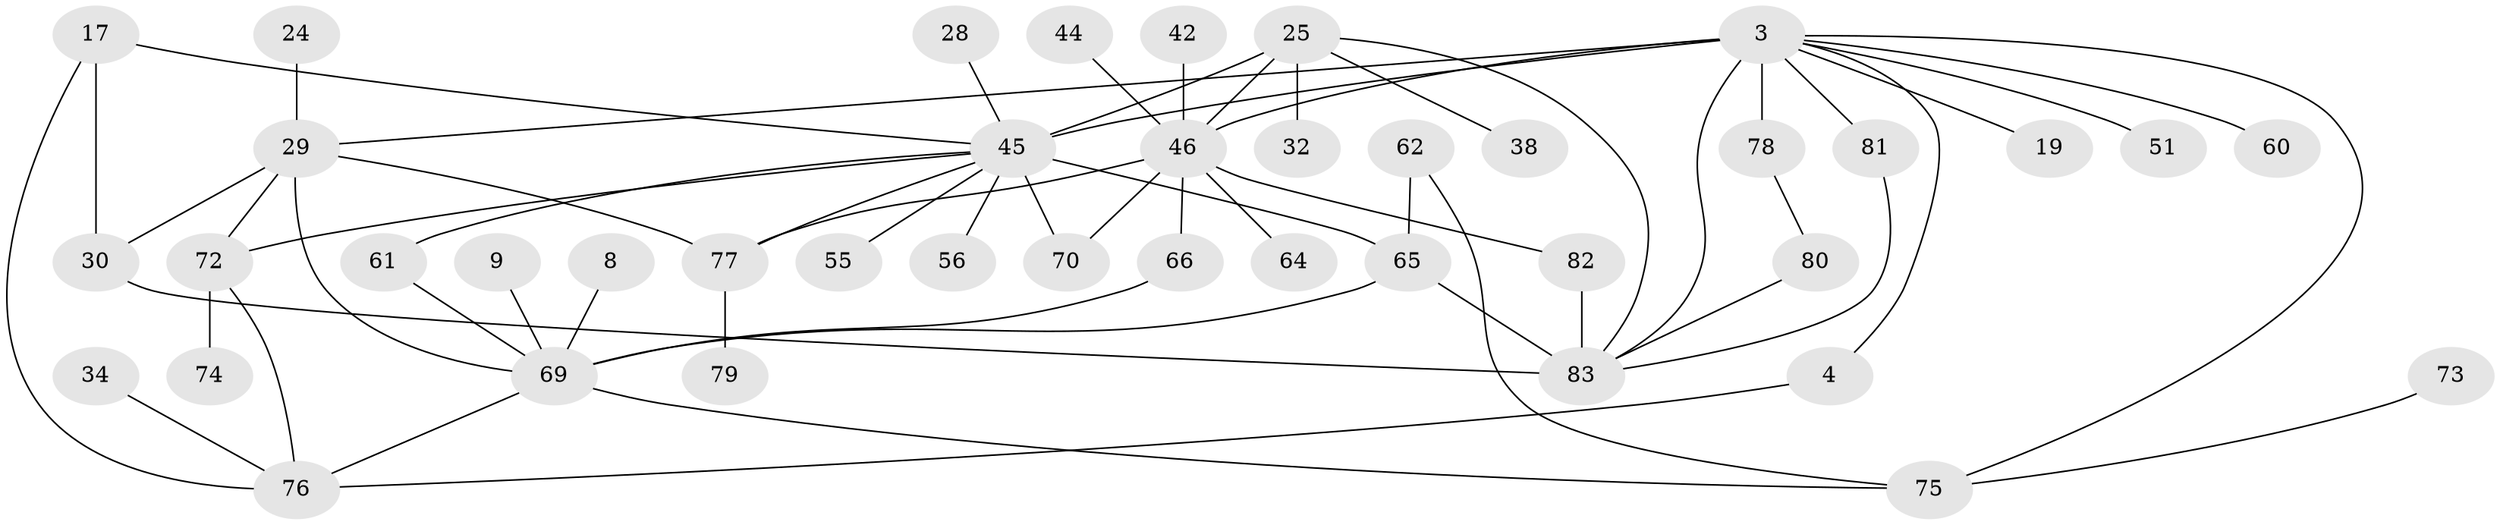 // original degree distribution, {8: 0.024096385542168676, 9: 0.012048192771084338, 2: 0.27710843373493976, 6: 0.04819277108433735, 7: 0.024096385542168676, 1: 0.27710843373493976, 4: 0.0963855421686747, 3: 0.1686746987951807, 5: 0.07228915662650602}
// Generated by graph-tools (version 1.1) at 2025/41/03/09/25 04:41:06]
// undirected, 41 vertices, 60 edges
graph export_dot {
graph [start="1"]
  node [color=gray90,style=filled];
  3 [super="+1"];
  4;
  8;
  9;
  17;
  19;
  24;
  25;
  28;
  29 [super="+2"];
  30 [super="+27"];
  32;
  34;
  38;
  42;
  44;
  45 [super="+6+16+35"];
  46 [super="+5+13"];
  51 [super="+23+31"];
  55;
  56;
  60;
  61;
  62;
  64;
  65 [super="+50+63"];
  66 [super="+58"];
  69 [super="+43+67+22"];
  70 [super="+41"];
  72 [super="+68"];
  73;
  74;
  75 [super="+15+47+59"];
  76 [super="+52"];
  77 [super="+12+39"];
  78;
  79;
  80;
  81;
  82;
  83 [super="+40+57+71"];
  3 -- 4;
  3 -- 60;
  3 -- 29 [weight=2];
  3 -- 78;
  3 -- 81;
  3 -- 19;
  3 -- 46 [weight=2];
  3 -- 45 [weight=2];
  3 -- 75 [weight=2];
  3 -- 51;
  3 -- 83;
  4 -- 76;
  8 -- 69;
  9 -- 69;
  17 -- 76 [weight=2];
  17 -- 30 [weight=2];
  17 -- 45;
  24 -- 29;
  25 -- 32;
  25 -- 38;
  25 -- 45 [weight=3];
  25 -- 46;
  25 -- 83;
  28 -- 45;
  29 -- 30 [weight=2];
  29 -- 72;
  29 -- 69 [weight=2];
  29 -- 77;
  30 -- 83 [weight=2];
  34 -- 76;
  42 -- 46;
  44 -- 46;
  45 -- 77;
  45 -- 61;
  45 -- 55;
  45 -- 56;
  45 -- 65;
  45 -- 72;
  45 -- 70;
  46 -- 64;
  46 -- 82;
  46 -- 70;
  46 -- 77;
  46 -- 66;
  61 -- 69;
  62 -- 75;
  62 -- 65;
  65 -- 83 [weight=3];
  65 -- 69 [weight=2];
  66 -- 69;
  69 -- 75 [weight=2];
  69 -- 76 [weight=2];
  72 -- 74;
  72 -- 76;
  73 -- 75;
  77 -- 79;
  78 -- 80;
  80 -- 83;
  81 -- 83;
  82 -- 83;
}
